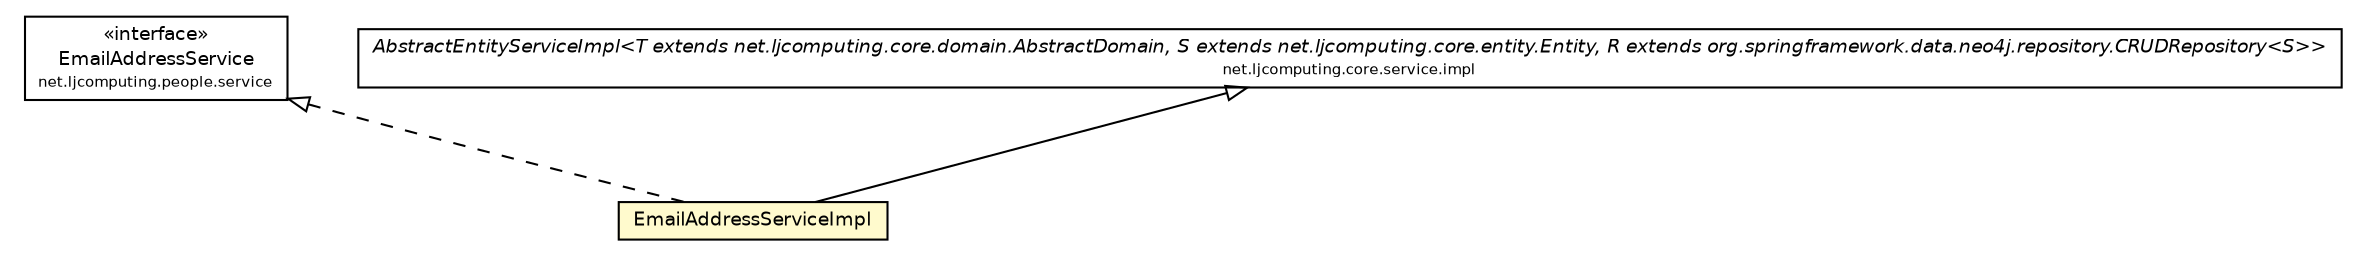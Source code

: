 #!/usr/local/bin/dot
#
# Class diagram 
# Generated by UMLGraph version R5_6 (http://www.umlgraph.org/)
#

digraph G {
	edge [fontname="Helvetica",fontsize=10,labelfontname="Helvetica",labelfontsize=10];
	node [fontname="Helvetica",fontsize=10,shape=plaintext];
	nodesep=0.25;
	ranksep=0.5;
	// net.ljcomputing.people.service.EmailAddressService
	c825 [label=<<table title="net.ljcomputing.people.service.EmailAddressService" border="0" cellborder="1" cellspacing="0" cellpadding="2" port="p" href="../EmailAddressService.html">
		<tr><td><table border="0" cellspacing="0" cellpadding="1">
<tr><td align="center" balign="center"> &#171;interface&#187; </td></tr>
<tr><td align="center" balign="center"> EmailAddressService </td></tr>
<tr><td align="center" balign="center"><font point-size="7.0"> net.ljcomputing.people.service </font></td></tr>
		</table></td></tr>
		</table>>, URL="../EmailAddressService.html", fontname="Helvetica", fontcolor="black", fontsize=9.0];
	// net.ljcomputing.people.service.impl.EmailAddressServiceImpl
	c832 [label=<<table title="net.ljcomputing.people.service.impl.EmailAddressServiceImpl" border="0" cellborder="1" cellspacing="0" cellpadding="2" port="p" bgcolor="lemonChiffon" href="./EmailAddressServiceImpl.html">
		<tr><td><table border="0" cellspacing="0" cellpadding="1">
<tr><td align="center" balign="center"> EmailAddressServiceImpl </td></tr>
		</table></td></tr>
		</table>>, URL="./EmailAddressServiceImpl.html", fontname="Helvetica", fontcolor="black", fontsize=9.0];
	//net.ljcomputing.people.service.impl.EmailAddressServiceImpl extends net.ljcomputing.core.service.impl.AbstractEntityServiceImpl<net.ljcomputing.people.domain.EmailAddress, net.ljcomputing.people.entity.EmailAddressEntity, net.ljcomputing.people.repository.EmailAddressRepository>
	c835:p -> c832:p [dir=back,arrowtail=empty];
	//net.ljcomputing.people.service.impl.EmailAddressServiceImpl implements net.ljcomputing.people.service.EmailAddressService
	c825:p -> c832:p [dir=back,arrowtail=empty,style=dashed];
	// net.ljcomputing.core.service.impl.AbstractEntityServiceImpl<T extends net.ljcomputing.core.domain.AbstractDomain, S extends net.ljcomputing.core.entity.Entity, R extends org.springframework.data.neo4j.repository.CRUDRepository<S>>
	c835 [label=<<table title="net.ljcomputing.core.service.impl.AbstractEntityServiceImpl" border="0" cellborder="1" cellspacing="0" cellpadding="2" port="p">
		<tr><td><table border="0" cellspacing="0" cellpadding="1">
<tr><td align="center" balign="center"><font face="Helvetica-Oblique"> AbstractEntityServiceImpl&lt;T extends net.ljcomputing.core.domain.AbstractDomain, S extends net.ljcomputing.core.entity.Entity, R extends org.springframework.data.neo4j.repository.CRUDRepository&lt;S&gt;&gt; </font></td></tr>
<tr><td align="center" balign="center"><font point-size="7.0"> net.ljcomputing.core.service.impl </font></td></tr>
		</table></td></tr>
		</table>>, URL="null", fontname="Helvetica", fontcolor="black", fontsize=9.0];
}

